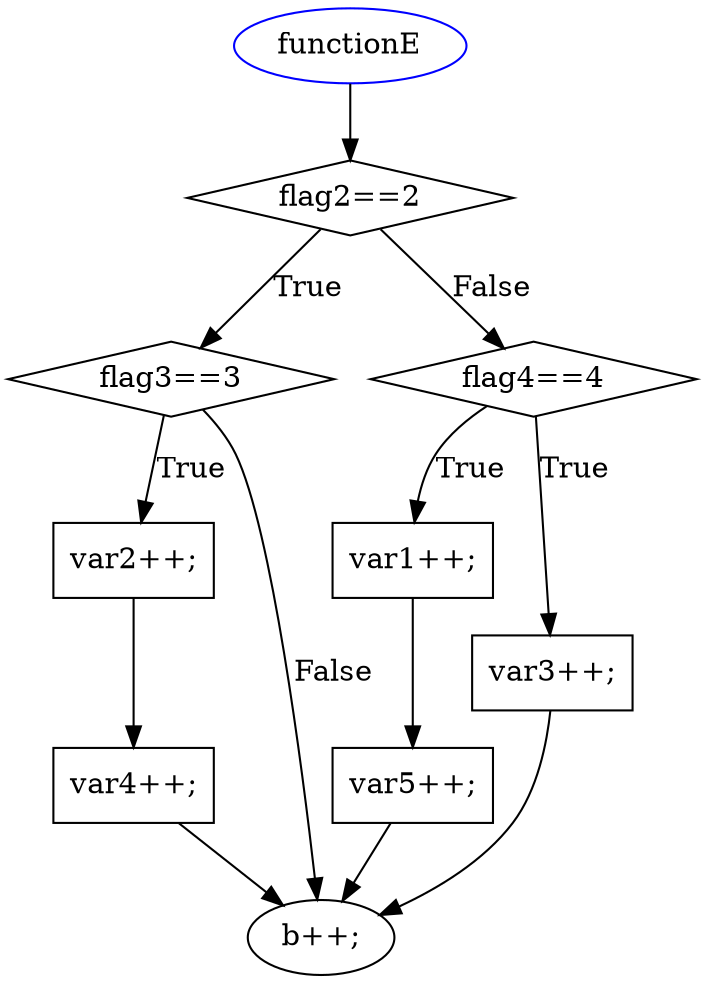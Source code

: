 digraph G {
rankdir=TB;
functionE [color=blue, shape=ellipse];
"flag2==2__0" [label="flag2==2", shape=diamond];
functionE -> "flag2==2__0"  [label=""];
"flag3==3__0" [label="flag3==3", shape=diamond];
"flag2==2__0" -> "flag3==3__0"  [label=True];
"var2++;__0" [label="var2++;", shape=rectangle];
"flag3==3__0" -> "var2++;__0"  [label=True];
"var4++;__0" [label="var4++;", shape=rectangle];
"var2++;__0" -> "var4++;__0"  [label=""];
"flag4==4__0" [label="flag4==4", shape=diamond];
"flag2==2__0" -> "flag4==4__0"  [label=False];
"var1++;__0" [label="var1++;", shape=rectangle];
"flag4==4__0" -> "var1++;__0"  [label=True];
"var5++;__0" [label="var5++;", shape=rectangle];
"var1++;__0" -> "var5++;__0"  [label=""];
"var3++;__0" [label="var3++;", shape=rectangle];
"flag4==4__0" -> "var3++;__0"  [label=True];
"b++;__0" [label="b++;", shape=rectangle];
"var4++;__0" -> "b++;__0"  [label=""];
"var5++;__0" -> "b++;__0"  [label=""];
"var3++;__0" -> "b++;__0"  [label=""];
"flag3==3__0" -> "b++;__0"  [label=False];
"b++;__0" [shape=ellipse];
}
